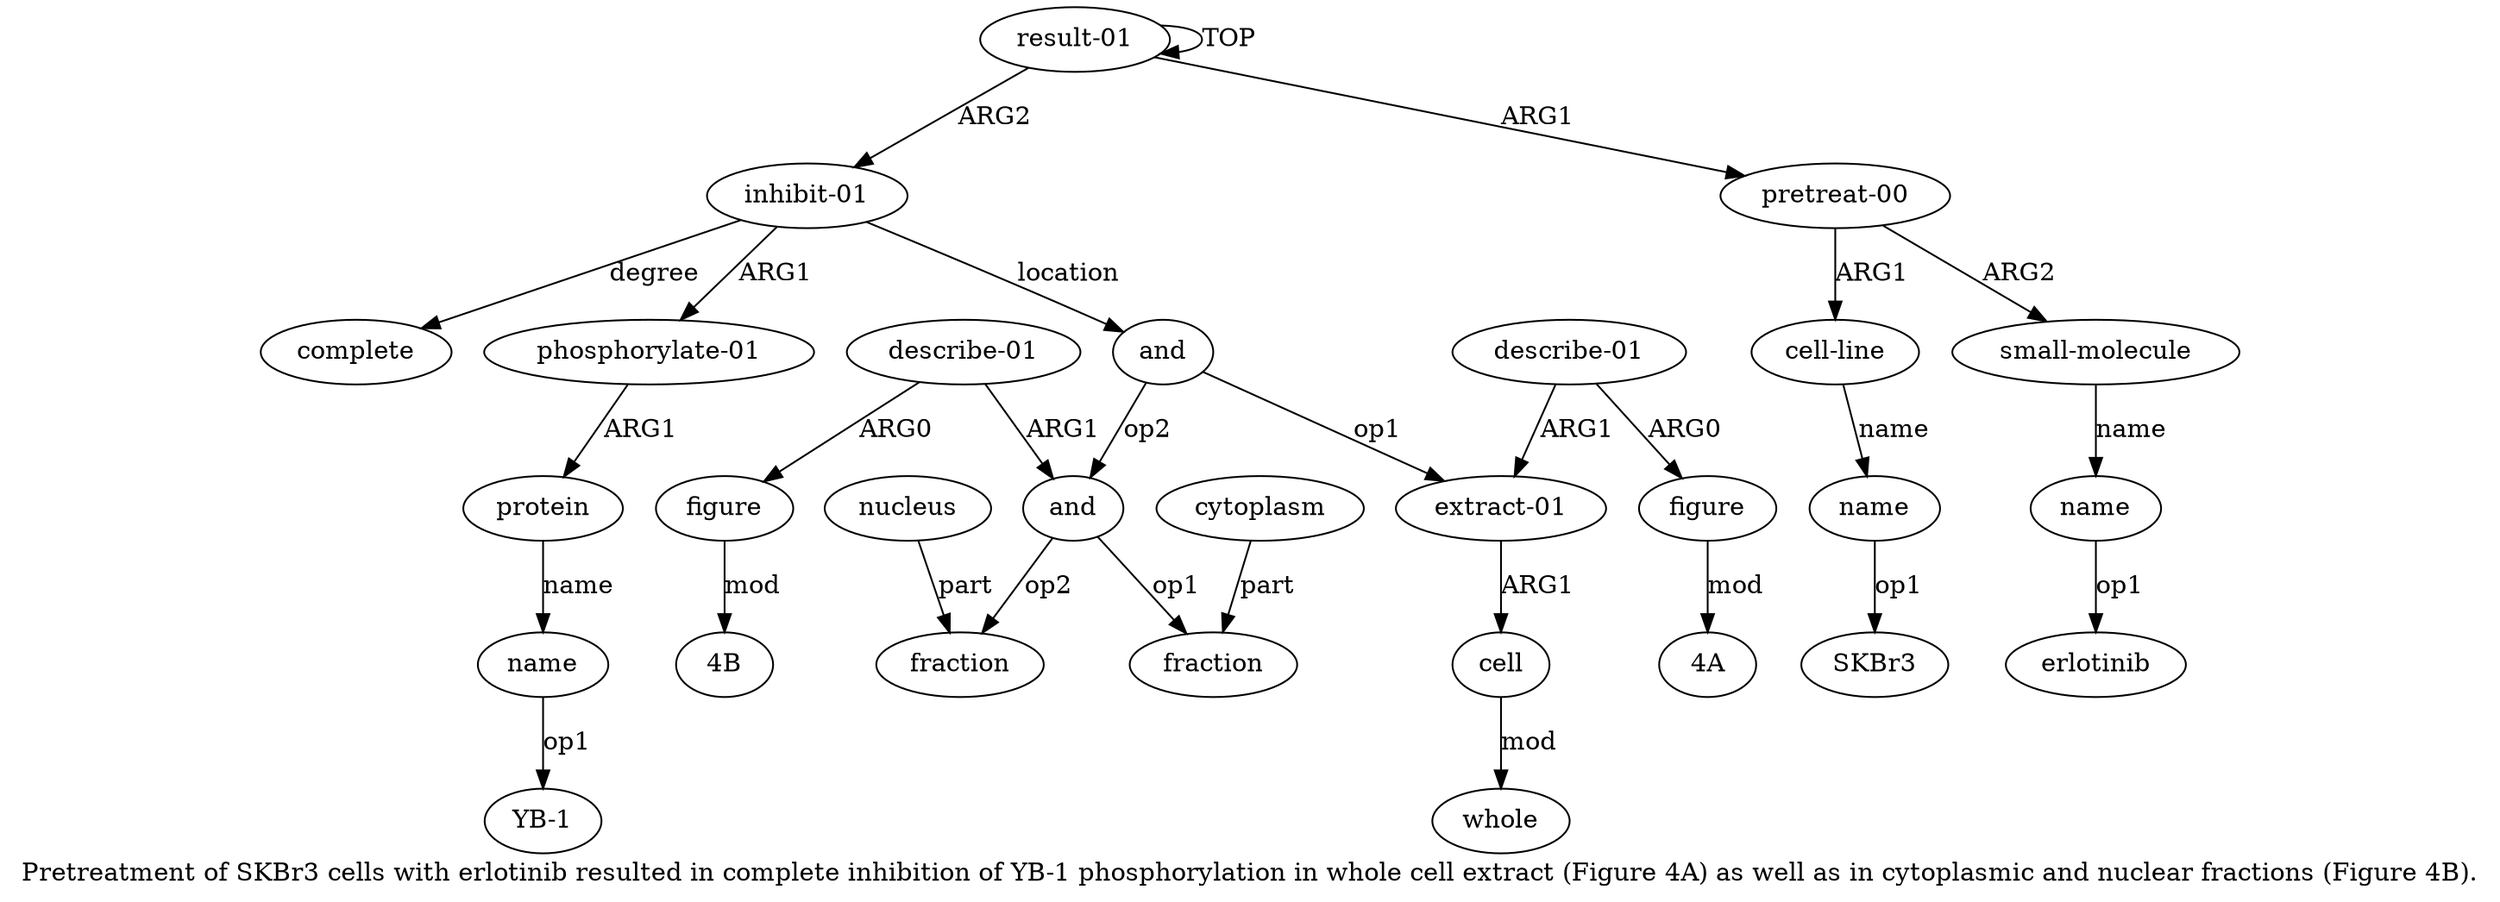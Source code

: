 digraph  {
	graph [label="Pretreatment of SKBr3 cells with erlotinib resulted in complete inhibition of YB-1 phosphorylation in whole cell extract (Figure \
4A) as well as in cytoplasmic and nuclear fractions (Figure 4B)."];
	node [label="\N"];
	a20	 [color=black,
		gold_ind=20,
		gold_label=fraction,
		label=fraction,
		test_ind=20,
		test_label=fraction];
	a21	 [color=black,
		gold_ind=21,
		gold_label=nucleus,
		label=nucleus,
		test_ind=21,
		test_label=nucleus];
	a21 -> a20 [key=0,
	color=black,
	gold_label=part,
	label=part,
	test_label=part];
a22 [color=black,
	gold_ind=22,
	gold_label="describe-01",
	label="describe-01",
	test_ind=22,
	test_label="describe-01"];
a23 [color=black,
	gold_ind=23,
	gold_label=figure,
	label=figure,
	test_ind=23,
	test_label=figure];
a22 -> a23 [key=0,
color=black,
gold_label=ARG0,
label=ARG0,
test_label=ARG0];
a17 [color=black,
gold_ind=17,
gold_label=and,
label=and,
test_ind=17,
test_label=and];
a22 -> a17 [key=0,
color=black,
gold_label=ARG1,
label=ARG1,
test_label=ARG1];
"a23 4B" [color=black,
gold_ind=-1,
gold_label="4B",
label="4B",
test_ind=-1,
test_label="4B"];
a23 -> "a23 4B" [key=0,
color=black,
gold_label=mod,
label=mod,
test_label=mod];
"a3 SKBr3" [color=black,
gold_ind=-1,
gold_label=SKBr3,
label=SKBr3,
test_ind=-1,
test_label=SKBr3];
a15 [color=black,
gold_ind=15,
gold_label="describe-01",
label="describe-01",
test_ind=15,
test_label="describe-01"];
a16 [color=black,
gold_ind=16,
gold_label=figure,
label=figure,
test_ind=16,
test_label=figure];
a15 -> a16 [key=0,
color=black,
gold_label=ARG0,
label=ARG0,
test_label=ARG0];
a12 [color=black,
gold_ind=12,
gold_label="extract-01",
label="extract-01",
test_ind=12,
test_label="extract-01"];
a15 -> a12 [key=0,
color=black,
gold_label=ARG1,
label=ARG1,
test_label=ARG1];
a14 [color=black,
gold_ind=14,
gold_label=whole,
label=whole,
test_ind=14,
test_label=whole];
a17 -> a20 [key=0,
color=black,
gold_label=op2,
label=op2,
test_label=op2];
a18 [color=black,
gold_ind=18,
gold_label=fraction,
label=fraction,
test_ind=18,
test_label=fraction];
a17 -> a18 [key=0,
color=black,
gold_label=op1,
label=op1,
test_label=op1];
"a16 4A" [color=black,
gold_ind=-1,
gold_label="4A",
label="4A",
test_ind=-1,
test_label="4A"];
a16 -> "a16 4A" [key=0,
color=black,
gold_label=mod,
label=mod,
test_label=mod];
a11 [color=black,
gold_ind=11,
gold_label=and,
label=and,
test_ind=11,
test_label=and];
a11 -> a17 [key=0,
color=black,
gold_label=op2,
label=op2,
test_label=op2];
a11 -> a12 [key=0,
color=black,
gold_label=op1,
label=op1,
test_label=op1];
a10 [color=black,
gold_ind=10,
gold_label=complete,
label=complete,
test_ind=10,
test_label=complete];
a13 [color=black,
gold_ind=13,
gold_label=cell,
label=cell,
test_ind=13,
test_label=cell];
a13 -> a14 [key=0,
color=black,
gold_label=mod,
label=mod,
test_label=mod];
a12 -> a13 [key=0,
color=black,
gold_label=ARG1,
label=ARG1,
test_label=ARG1];
"a5 erlotinib" [color=black,
gold_ind=-1,
gold_label=erlotinib,
label=erlotinib,
test_ind=-1,
test_label=erlotinib];
a19 [color=black,
gold_ind=19,
gold_label=cytoplasm,
label=cytoplasm,
test_ind=19,
test_label=cytoplasm];
a19 -> a18 [key=0,
color=black,
gold_label=part,
label=part,
test_label=part];
a1 [color=black,
gold_ind=1,
gold_label="pretreat-00",
label="pretreat-00",
test_ind=1,
test_label="pretreat-00"];
a2 [color=black,
gold_ind=2,
gold_label="cell-line",
label="cell-line",
test_ind=2,
test_label="cell-line"];
a1 -> a2 [key=0,
color=black,
gold_label=ARG1,
label=ARG1,
test_label=ARG1];
a4 [color=black,
gold_ind=4,
gold_label="small-molecule",
label="small-molecule",
test_ind=4,
test_label="small-molecule"];
a1 -> a4 [key=0,
color=black,
gold_label=ARG2,
label=ARG2,
test_label=ARG2];
a0 [color=black,
gold_ind=0,
gold_label="result-01",
label="result-01",
test_ind=0,
test_label="result-01"];
a0 -> a1 [key=0,
color=black,
gold_label=ARG1,
label=ARG1,
test_label=ARG1];
a0 -> a0 [key=0,
color=black,
gold_label=TOP,
label=TOP,
test_label=TOP];
a6 [color=black,
gold_ind=6,
gold_label="inhibit-01",
label="inhibit-01",
test_ind=6,
test_label="inhibit-01"];
a0 -> a6 [key=0,
color=black,
gold_label=ARG2,
label=ARG2,
test_label=ARG2];
a3 [color=black,
gold_ind=3,
gold_label=name,
label=name,
test_ind=3,
test_label=name];
a3 -> "a3 SKBr3" [key=0,
color=black,
gold_label=op1,
label=op1,
test_label=op1];
a2 -> a3 [key=0,
color=black,
gold_label=name,
label=name,
test_label=name];
a5 [color=black,
gold_ind=5,
gold_label=name,
label=name,
test_ind=5,
test_label=name];
a5 -> "a5 erlotinib" [key=0,
color=black,
gold_label=op1,
label=op1,
test_label=op1];
a4 -> a5 [key=0,
color=black,
gold_label=name,
label=name,
test_label=name];
a7 [color=black,
gold_ind=7,
gold_label="phosphorylate-01",
label="phosphorylate-01",
test_ind=7,
test_label="phosphorylate-01"];
a8 [color=black,
gold_ind=8,
gold_label=protein,
label=protein,
test_ind=8,
test_label=protein];
a7 -> a8 [key=0,
color=black,
gold_label=ARG1,
label=ARG1,
test_label=ARG1];
a6 -> a11 [key=0,
color=black,
gold_label=location,
label=location,
test_label=location];
a6 -> a10 [key=0,
color=black,
gold_label=degree,
label=degree,
test_label=degree];
a6 -> a7 [key=0,
color=black,
gold_label=ARG1,
label=ARG1,
test_label=ARG1];
a9 [color=black,
gold_ind=9,
gold_label=name,
label=name,
test_ind=9,
test_label=name];
"a9 YB-1" [color=black,
gold_ind=-1,
gold_label="YB-1",
label="YB-1",
test_ind=-1,
test_label="YB-1"];
a9 -> "a9 YB-1" [key=0,
color=black,
gold_label=op1,
label=op1,
test_label=op1];
a8 -> a9 [key=0,
color=black,
gold_label=name,
label=name,
test_label=name];
}
